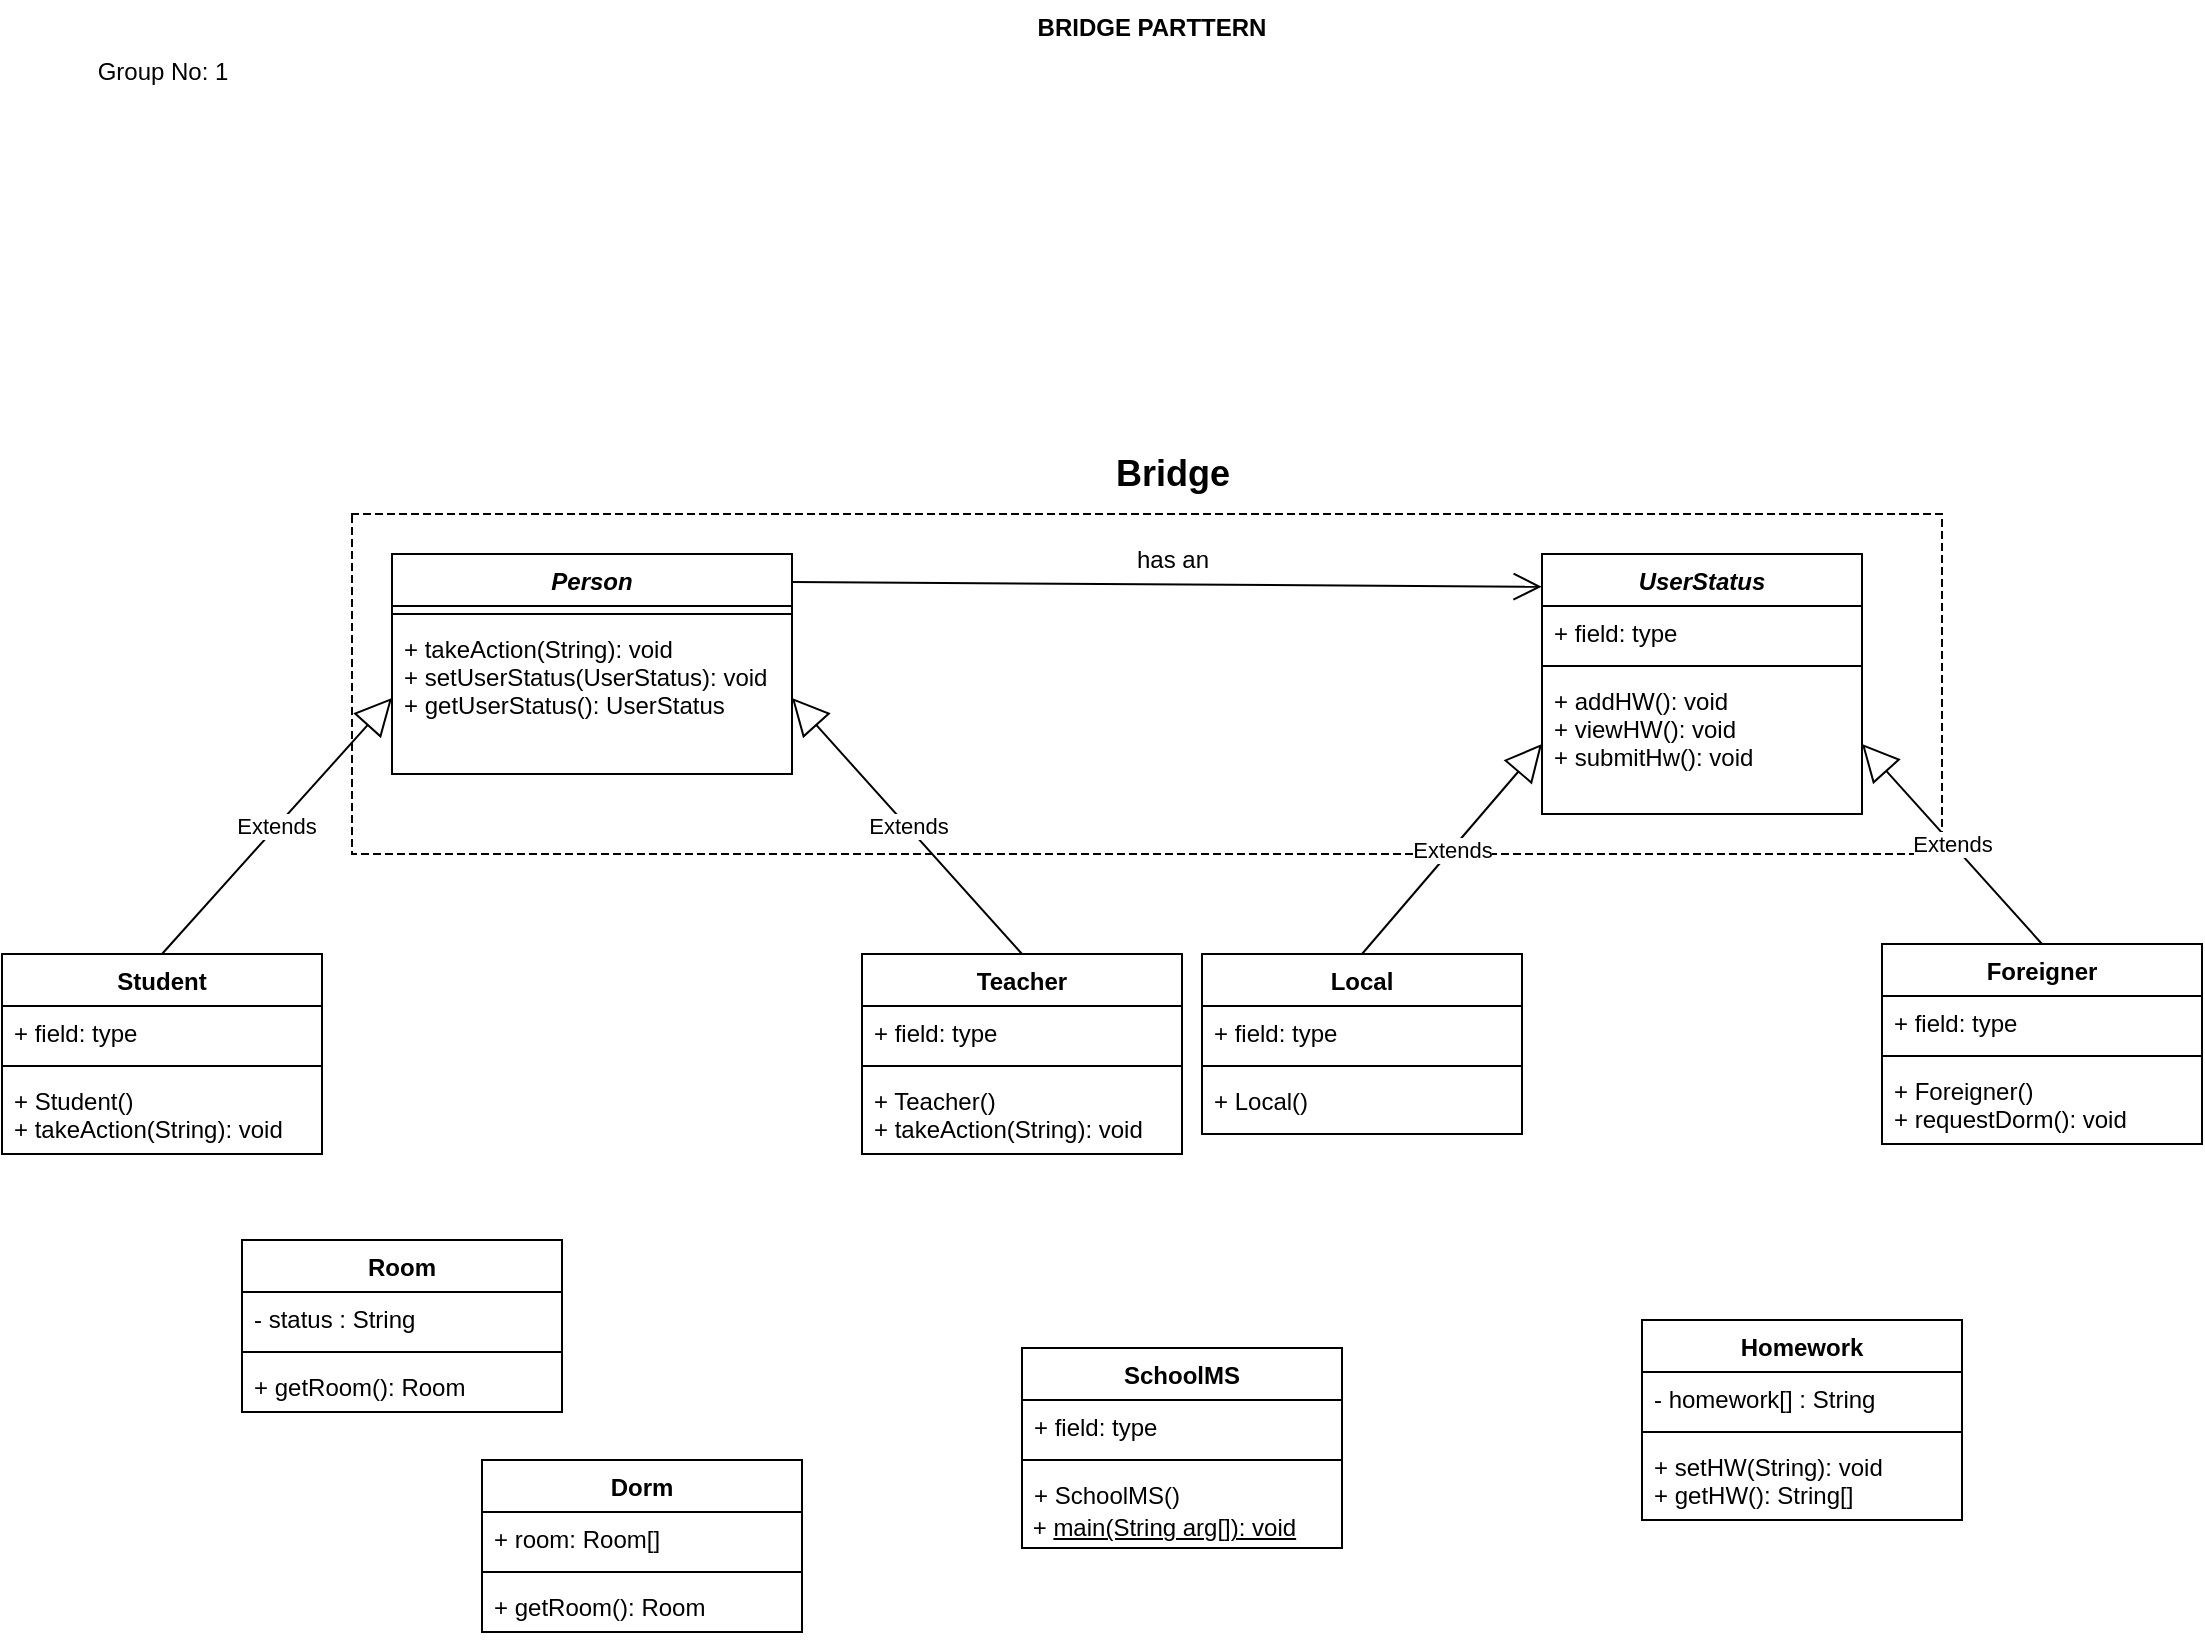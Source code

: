 <mxfile version="13.9.9" type="device"><diagram id="eEHQj2eKtZSkSIJGp74t" name="Page-1"><mxGraphModel dx="1736" dy="1032" grid="1" gridSize="10" guides="1" tooltips="1" connect="1" arrows="1" fold="1" page="1" pageScale="1" pageWidth="1100" pageHeight="850" math="0" shadow="0"><root><mxCell id="0"/><mxCell id="1" parent="0"/><mxCell id="KrdT25A3YWB6-3SZ4sYC-31" value="" style="shape=partialRectangle;html=1;top=1;align=left;dashed=1;" parent="1" vertex="1"><mxGeometry x="175" y="267" width="795" height="170" as="geometry"/></mxCell><mxCell id="UInzxeLf1Jk3Ct_K25Z4-29" value="BRIDGE PARTTERN" style="text;align=center;fontStyle=1;verticalAlign=middle;spacingLeft=3;spacingRight=3;strokeColor=none;rotatable=0;points=[[0,0.5],[1,0.5]];portConstraint=eastwest;" parent="1" vertex="1"><mxGeometry x="517.5" y="10" width="115" height="26" as="geometry"/></mxCell><mxCell id="UInzxeLf1Jk3Ct_K25Z4-30" value="Group No: 1" style="text;html=1;align=center;verticalAlign=middle;resizable=0;points=[];autosize=1;" parent="1" vertex="1"><mxGeometry x="40" y="36" width="80" height="20" as="geometry"/></mxCell><mxCell id="KrdT25A3YWB6-3SZ4sYC-1" value="Person" style="swimlane;fontStyle=3;align=center;verticalAlign=top;childLayout=stackLayout;horizontal=1;startSize=26;horizontalStack=0;resizeParent=1;resizeParentMax=0;resizeLast=0;collapsible=1;marginBottom=0;" parent="1" vertex="1"><mxGeometry x="195" y="287" width="200" height="110" as="geometry"/></mxCell><mxCell id="KrdT25A3YWB6-3SZ4sYC-3" value="" style="line;strokeWidth=1;fillColor=none;align=left;verticalAlign=middle;spacingTop=-1;spacingLeft=3;spacingRight=3;rotatable=0;labelPosition=right;points=[];portConstraint=eastwest;" parent="KrdT25A3YWB6-3SZ4sYC-1" vertex="1"><mxGeometry y="26" width="200" height="8" as="geometry"/></mxCell><mxCell id="KrdT25A3YWB6-3SZ4sYC-4" value="+ takeAction(String): void&#10;+ setUserStatus(UserStatus): void&#10;+ getUserStatus(): UserStatus" style="text;strokeColor=none;fillColor=none;align=left;verticalAlign=top;spacingLeft=4;spacingRight=4;overflow=hidden;rotatable=0;points=[[0,0.5],[1,0.5]];portConstraint=eastwest;" parent="KrdT25A3YWB6-3SZ4sYC-1" vertex="1"><mxGeometry y="34" width="200" height="76" as="geometry"/></mxCell><mxCell id="KrdT25A3YWB6-3SZ4sYC-5" value="UserStatus" style="swimlane;fontStyle=3;align=center;verticalAlign=top;childLayout=stackLayout;horizontal=1;startSize=26;horizontalStack=0;resizeParent=1;resizeParentMax=0;resizeLast=0;collapsible=1;marginBottom=0;" parent="1" vertex="1"><mxGeometry x="770" y="287" width="160" height="130" as="geometry"/></mxCell><mxCell id="KrdT25A3YWB6-3SZ4sYC-6" value="+ field: type" style="text;strokeColor=none;fillColor=none;align=left;verticalAlign=top;spacingLeft=4;spacingRight=4;overflow=hidden;rotatable=0;points=[[0,0.5],[1,0.5]];portConstraint=eastwest;" parent="KrdT25A3YWB6-3SZ4sYC-5" vertex="1"><mxGeometry y="26" width="160" height="26" as="geometry"/></mxCell><mxCell id="KrdT25A3YWB6-3SZ4sYC-7" value="" style="line;strokeWidth=1;fillColor=none;align=left;verticalAlign=middle;spacingTop=-1;spacingLeft=3;spacingRight=3;rotatable=0;labelPosition=right;points=[];portConstraint=eastwest;" parent="KrdT25A3YWB6-3SZ4sYC-5" vertex="1"><mxGeometry y="52" width="160" height="8" as="geometry"/></mxCell><mxCell id="KrdT25A3YWB6-3SZ4sYC-8" value="+ addHW(): void&#10;+ viewHW(): void&#10;+ submitHw(): void" style="text;strokeColor=none;fillColor=none;align=left;verticalAlign=top;spacingLeft=4;spacingRight=4;overflow=hidden;rotatable=0;points=[[0,0.5],[1,0.5]];portConstraint=eastwest;" parent="KrdT25A3YWB6-3SZ4sYC-5" vertex="1"><mxGeometry y="60" width="160" height="70" as="geometry"/></mxCell><mxCell id="KrdT25A3YWB6-3SZ4sYC-9" value="Local" style="swimlane;fontStyle=1;align=center;verticalAlign=top;childLayout=stackLayout;horizontal=1;startSize=26;horizontalStack=0;resizeParent=1;resizeParentMax=0;resizeLast=0;collapsible=1;marginBottom=0;" parent="1" vertex="1"><mxGeometry x="600" y="487" width="160" height="90" as="geometry"/></mxCell><mxCell id="KrdT25A3YWB6-3SZ4sYC-10" value="+ field: type" style="text;strokeColor=none;fillColor=none;align=left;verticalAlign=top;spacingLeft=4;spacingRight=4;overflow=hidden;rotatable=0;points=[[0,0.5],[1,0.5]];portConstraint=eastwest;" parent="KrdT25A3YWB6-3SZ4sYC-9" vertex="1"><mxGeometry y="26" width="160" height="26" as="geometry"/></mxCell><mxCell id="KrdT25A3YWB6-3SZ4sYC-11" value="" style="line;strokeWidth=1;fillColor=none;align=left;verticalAlign=middle;spacingTop=-1;spacingLeft=3;spacingRight=3;rotatable=0;labelPosition=right;points=[];portConstraint=eastwest;" parent="KrdT25A3YWB6-3SZ4sYC-9" vertex="1"><mxGeometry y="52" width="160" height="8" as="geometry"/></mxCell><mxCell id="KrdT25A3YWB6-3SZ4sYC-12" value="+ Local()" style="text;strokeColor=none;fillColor=none;align=left;verticalAlign=top;spacingLeft=4;spacingRight=4;overflow=hidden;rotatable=0;points=[[0,0.5],[1,0.5]];portConstraint=eastwest;" parent="KrdT25A3YWB6-3SZ4sYC-9" vertex="1"><mxGeometry y="60" width="160" height="30" as="geometry"/></mxCell><mxCell id="KrdT25A3YWB6-3SZ4sYC-13" value="Foreigner" style="swimlane;fontStyle=1;align=center;verticalAlign=top;childLayout=stackLayout;horizontal=1;startSize=26;horizontalStack=0;resizeParent=1;resizeParentMax=0;resizeLast=0;collapsible=1;marginBottom=0;" parent="1" vertex="1"><mxGeometry x="940" y="482" width="160" height="100" as="geometry"/></mxCell><mxCell id="KrdT25A3YWB6-3SZ4sYC-14" value="+ field: type" style="text;strokeColor=none;fillColor=none;align=left;verticalAlign=top;spacingLeft=4;spacingRight=4;overflow=hidden;rotatable=0;points=[[0,0.5],[1,0.5]];portConstraint=eastwest;" parent="KrdT25A3YWB6-3SZ4sYC-13" vertex="1"><mxGeometry y="26" width="160" height="26" as="geometry"/></mxCell><mxCell id="KrdT25A3YWB6-3SZ4sYC-15" value="" style="line;strokeWidth=1;fillColor=none;align=left;verticalAlign=middle;spacingTop=-1;spacingLeft=3;spacingRight=3;rotatable=0;labelPosition=right;points=[];portConstraint=eastwest;" parent="KrdT25A3YWB6-3SZ4sYC-13" vertex="1"><mxGeometry y="52" width="160" height="8" as="geometry"/></mxCell><mxCell id="KrdT25A3YWB6-3SZ4sYC-16" value="+ Foreigner()&#10;+ requestDorm(): void" style="text;strokeColor=none;fillColor=none;align=left;verticalAlign=top;spacingLeft=4;spacingRight=4;overflow=hidden;rotatable=0;points=[[0,0.5],[1,0.5]];portConstraint=eastwest;" parent="KrdT25A3YWB6-3SZ4sYC-13" vertex="1"><mxGeometry y="60" width="160" height="40" as="geometry"/></mxCell><mxCell id="KrdT25A3YWB6-3SZ4sYC-17" value="Extends" style="endArrow=block;endSize=16;endFill=0;html=1;entryX=0;entryY=0.5;entryDx=0;entryDy=0;exitX=0.5;exitY=0;exitDx=0;exitDy=0;" parent="1" source="KrdT25A3YWB6-3SZ4sYC-9" target="KrdT25A3YWB6-3SZ4sYC-8" edge="1"><mxGeometry width="160" relative="1" as="geometry"><mxPoint x="575" y="527" as="sourcePoint"/><mxPoint x="735" y="527" as="targetPoint"/></mxGeometry></mxCell><mxCell id="KrdT25A3YWB6-3SZ4sYC-18" value="Extends" style="endArrow=block;endSize=16;endFill=0;html=1;entryX=1;entryY=0.5;entryDx=0;entryDy=0;exitX=0.5;exitY=0;exitDx=0;exitDy=0;" parent="1" source="KrdT25A3YWB6-3SZ4sYC-13" target="KrdT25A3YWB6-3SZ4sYC-8" edge="1"><mxGeometry width="160" relative="1" as="geometry"><mxPoint x="967.5" y="474" as="sourcePoint"/><mxPoint x="1012.5" y="369" as="targetPoint"/></mxGeometry></mxCell><mxCell id="KrdT25A3YWB6-3SZ4sYC-19" value="Student" style="swimlane;fontStyle=1;align=center;verticalAlign=top;childLayout=stackLayout;horizontal=1;startSize=26;horizontalStack=0;resizeParent=1;resizeParentMax=0;resizeLast=0;collapsible=1;marginBottom=0;" parent="1" vertex="1"><mxGeometry y="487" width="160" height="100" as="geometry"/></mxCell><mxCell id="KrdT25A3YWB6-3SZ4sYC-20" value="+ field: type" style="text;strokeColor=none;fillColor=none;align=left;verticalAlign=top;spacingLeft=4;spacingRight=4;overflow=hidden;rotatable=0;points=[[0,0.5],[1,0.5]];portConstraint=eastwest;" parent="KrdT25A3YWB6-3SZ4sYC-19" vertex="1"><mxGeometry y="26" width="160" height="26" as="geometry"/></mxCell><mxCell id="KrdT25A3YWB6-3SZ4sYC-21" value="" style="line;strokeWidth=1;fillColor=none;align=left;verticalAlign=middle;spacingTop=-1;spacingLeft=3;spacingRight=3;rotatable=0;labelPosition=right;points=[];portConstraint=eastwest;" parent="KrdT25A3YWB6-3SZ4sYC-19" vertex="1"><mxGeometry y="52" width="160" height="8" as="geometry"/></mxCell><mxCell id="KrdT25A3YWB6-3SZ4sYC-22" value="+ Student()&#10;+ takeAction(String): void " style="text;strokeColor=none;fillColor=none;align=left;verticalAlign=top;spacingLeft=4;spacingRight=4;overflow=hidden;rotatable=0;points=[[0,0.5],[1,0.5]];portConstraint=eastwest;" parent="KrdT25A3YWB6-3SZ4sYC-19" vertex="1"><mxGeometry y="60" width="160" height="40" as="geometry"/></mxCell><mxCell id="KrdT25A3YWB6-3SZ4sYC-23" value="Teacher" style="swimlane;fontStyle=1;align=center;verticalAlign=top;childLayout=stackLayout;horizontal=1;startSize=26;horizontalStack=0;resizeParent=1;resizeParentMax=0;resizeLast=0;collapsible=1;marginBottom=0;" parent="1" vertex="1"><mxGeometry x="430" y="487" width="160" height="100" as="geometry"/></mxCell><mxCell id="KrdT25A3YWB6-3SZ4sYC-24" value="+ field: type" style="text;strokeColor=none;fillColor=none;align=left;verticalAlign=top;spacingLeft=4;spacingRight=4;overflow=hidden;rotatable=0;points=[[0,0.5],[1,0.5]];portConstraint=eastwest;" parent="KrdT25A3YWB6-3SZ4sYC-23" vertex="1"><mxGeometry y="26" width="160" height="26" as="geometry"/></mxCell><mxCell id="KrdT25A3YWB6-3SZ4sYC-25" value="" style="line;strokeWidth=1;fillColor=none;align=left;verticalAlign=middle;spacingTop=-1;spacingLeft=3;spacingRight=3;rotatable=0;labelPosition=right;points=[];portConstraint=eastwest;" parent="KrdT25A3YWB6-3SZ4sYC-23" vertex="1"><mxGeometry y="52" width="160" height="8" as="geometry"/></mxCell><mxCell id="KrdT25A3YWB6-3SZ4sYC-26" value="+ Teacher()&#10;+ takeAction(String): void " style="text;strokeColor=none;fillColor=none;align=left;verticalAlign=top;spacingLeft=4;spacingRight=4;overflow=hidden;rotatable=0;points=[[0,0.5],[1,0.5]];portConstraint=eastwest;" parent="KrdT25A3YWB6-3SZ4sYC-23" vertex="1"><mxGeometry y="60" width="160" height="40" as="geometry"/></mxCell><mxCell id="KrdT25A3YWB6-3SZ4sYC-27" value="Extends" style="endArrow=block;endSize=16;endFill=0;html=1;entryX=0;entryY=0.5;entryDx=0;entryDy=0;exitX=0.5;exitY=0;exitDx=0;exitDy=0;" parent="1" source="KrdT25A3YWB6-3SZ4sYC-19" target="KrdT25A3YWB6-3SZ4sYC-4" edge="1"><mxGeometry width="160" relative="1" as="geometry"><mxPoint x="145" y="487" as="sourcePoint"/><mxPoint x="247.5" y="382" as="targetPoint"/></mxGeometry></mxCell><mxCell id="KrdT25A3YWB6-3SZ4sYC-28" value="Extends" style="endArrow=block;endSize=16;endFill=0;html=1;entryX=1;entryY=0.5;entryDx=0;entryDy=0;exitX=0.5;exitY=0;exitDx=0;exitDy=0;" parent="1" source="KrdT25A3YWB6-3SZ4sYC-23" target="KrdT25A3YWB6-3SZ4sYC-4" edge="1"><mxGeometry width="160" relative="1" as="geometry"><mxPoint x="645" y="507" as="sourcePoint"/><mxPoint x="747.5" y="402" as="targetPoint"/></mxGeometry></mxCell><mxCell id="KrdT25A3YWB6-3SZ4sYC-29" value="" style="endArrow=open;endFill=1;endSize=12;html=1;entryX=-0.001;entryY=0.126;entryDx=0;entryDy=0;exitX=1.002;exitY=0.127;exitDx=0;exitDy=0;exitPerimeter=0;entryPerimeter=0;" parent="1" source="KrdT25A3YWB6-3SZ4sYC-1" target="KrdT25A3YWB6-3SZ4sYC-5" edge="1"><mxGeometry width="160" relative="1" as="geometry"><mxPoint x="400" y="326" as="sourcePoint"/><mxPoint x="625" y="329.5" as="targetPoint"/></mxGeometry></mxCell><mxCell id="KrdT25A3YWB6-3SZ4sYC-30" value="has an" style="text;html=1;align=center;verticalAlign=middle;resizable=0;points=[];autosize=1;" parent="1" vertex="1"><mxGeometry x="560" y="280" width="50" height="20" as="geometry"/></mxCell><mxCell id="KrdT25A3YWB6-3SZ4sYC-32" value="&lt;b&gt;&lt;font style=&quot;font-size: 18px&quot;&gt;Bridge&lt;/font&gt;&lt;/b&gt;" style="text;html=1;align=center;verticalAlign=middle;resizable=0;points=[];autosize=1;" parent="1" vertex="1"><mxGeometry x="550" y="237" width="70" height="20" as="geometry"/></mxCell><mxCell id="OeA7rfEBYmi5o3ksBRBl-1" value="Homework" style="swimlane;fontStyle=1;align=center;verticalAlign=top;childLayout=stackLayout;horizontal=1;startSize=26;horizontalStack=0;resizeParent=1;resizeParentMax=0;resizeLast=0;collapsible=1;marginBottom=0;" vertex="1" parent="1"><mxGeometry x="820" y="670" width="160" height="100" as="geometry"/></mxCell><mxCell id="OeA7rfEBYmi5o3ksBRBl-2" value="- homework[] : String" style="text;strokeColor=none;fillColor=none;align=left;verticalAlign=top;spacingLeft=4;spacingRight=4;overflow=hidden;rotatable=0;points=[[0,0.5],[1,0.5]];portConstraint=eastwest;" vertex="1" parent="OeA7rfEBYmi5o3ksBRBl-1"><mxGeometry y="26" width="160" height="26" as="geometry"/></mxCell><mxCell id="OeA7rfEBYmi5o3ksBRBl-3" value="" style="line;strokeWidth=1;fillColor=none;align=left;verticalAlign=middle;spacingTop=-1;spacingLeft=3;spacingRight=3;rotatable=0;labelPosition=right;points=[];portConstraint=eastwest;" vertex="1" parent="OeA7rfEBYmi5o3ksBRBl-1"><mxGeometry y="52" width="160" height="8" as="geometry"/></mxCell><mxCell id="OeA7rfEBYmi5o3ksBRBl-4" value="+ setHW(String): void&#10;+ getHW(): String[]" style="text;strokeColor=none;fillColor=none;align=left;verticalAlign=top;spacingLeft=4;spacingRight=4;overflow=hidden;rotatable=0;points=[[0,0.5],[1,0.5]];portConstraint=eastwest;" vertex="1" parent="OeA7rfEBYmi5o3ksBRBl-1"><mxGeometry y="60" width="160" height="40" as="geometry"/></mxCell><mxCell id="OeA7rfEBYmi5o3ksBRBl-5" value="SchoolMS" style="swimlane;fontStyle=1;align=center;verticalAlign=top;childLayout=stackLayout;horizontal=1;startSize=26;horizontalStack=0;resizeParent=1;resizeParentMax=0;resizeLast=0;collapsible=1;marginBottom=0;" vertex="1" parent="1"><mxGeometry x="510" y="684" width="160" height="100" as="geometry"/></mxCell><mxCell id="OeA7rfEBYmi5o3ksBRBl-6" value="+ field: type" style="text;strokeColor=none;fillColor=none;align=left;verticalAlign=top;spacingLeft=4;spacingRight=4;overflow=hidden;rotatable=0;points=[[0,0.5],[1,0.5]];portConstraint=eastwest;" vertex="1" parent="OeA7rfEBYmi5o3ksBRBl-5"><mxGeometry y="26" width="160" height="26" as="geometry"/></mxCell><mxCell id="OeA7rfEBYmi5o3ksBRBl-7" value="" style="line;strokeWidth=1;fillColor=none;align=left;verticalAlign=middle;spacingTop=-1;spacingLeft=3;spacingRight=3;rotatable=0;labelPosition=right;points=[];portConstraint=eastwest;" vertex="1" parent="OeA7rfEBYmi5o3ksBRBl-5"><mxGeometry y="52" width="160" height="8" as="geometry"/></mxCell><mxCell id="OeA7rfEBYmi5o3ksBRBl-8" value="+ SchoolMS()&#10;" style="text;strokeColor=none;fillColor=none;align=left;verticalAlign=top;spacingLeft=4;spacingRight=4;overflow=hidden;rotatable=0;points=[[0,0.5],[1,0.5]];portConstraint=eastwest;fontStyle=0" vertex="1" parent="OeA7rfEBYmi5o3ksBRBl-5"><mxGeometry y="60" width="160" height="20" as="geometry"/></mxCell><mxCell id="OeA7rfEBYmi5o3ksBRBl-9" value="&amp;nbsp;+ &lt;u&gt;main(String arg[]): void&lt;/u&gt;" style="text;html=1;align=left;verticalAlign=middle;resizable=0;points=[];autosize=1;" vertex="1" parent="OeA7rfEBYmi5o3ksBRBl-5"><mxGeometry y="80" width="160" height="20" as="geometry"/></mxCell><mxCell id="OeA7rfEBYmi5o3ksBRBl-10" value="Room" style="swimlane;fontStyle=1;align=center;verticalAlign=top;childLayout=stackLayout;horizontal=1;startSize=26;horizontalStack=0;resizeParent=1;resizeParentMax=0;resizeLast=0;collapsible=1;marginBottom=0;" vertex="1" parent="1"><mxGeometry x="120" y="630" width="160" height="86" as="geometry"/></mxCell><mxCell id="OeA7rfEBYmi5o3ksBRBl-11" value="- status : String" style="text;strokeColor=none;fillColor=none;align=left;verticalAlign=top;spacingLeft=4;spacingRight=4;overflow=hidden;rotatable=0;points=[[0,0.5],[1,0.5]];portConstraint=eastwest;" vertex="1" parent="OeA7rfEBYmi5o3ksBRBl-10"><mxGeometry y="26" width="160" height="26" as="geometry"/></mxCell><mxCell id="OeA7rfEBYmi5o3ksBRBl-12" value="" style="line;strokeWidth=1;fillColor=none;align=left;verticalAlign=middle;spacingTop=-1;spacingLeft=3;spacingRight=3;rotatable=0;labelPosition=right;points=[];portConstraint=eastwest;" vertex="1" parent="OeA7rfEBYmi5o3ksBRBl-10"><mxGeometry y="52" width="160" height="8" as="geometry"/></mxCell><mxCell id="OeA7rfEBYmi5o3ksBRBl-13" value="+ getRoom(): Room" style="text;strokeColor=none;fillColor=none;align=left;verticalAlign=top;spacingLeft=4;spacingRight=4;overflow=hidden;rotatable=0;points=[[0,0.5],[1,0.5]];portConstraint=eastwest;" vertex="1" parent="OeA7rfEBYmi5o3ksBRBl-10"><mxGeometry y="60" width="160" height="26" as="geometry"/></mxCell><mxCell id="OeA7rfEBYmi5o3ksBRBl-14" value="Dorm" style="swimlane;fontStyle=1;align=center;verticalAlign=top;childLayout=stackLayout;horizontal=1;startSize=26;horizontalStack=0;resizeParent=1;resizeParentMax=0;resizeLast=0;collapsible=1;marginBottom=0;" vertex="1" parent="1"><mxGeometry x="240" y="740" width="160" height="86" as="geometry"/></mxCell><mxCell id="OeA7rfEBYmi5o3ksBRBl-15" value="+ room: Room[]" style="text;strokeColor=none;fillColor=none;align=left;verticalAlign=top;spacingLeft=4;spacingRight=4;overflow=hidden;rotatable=0;points=[[0,0.5],[1,0.5]];portConstraint=eastwest;" vertex="1" parent="OeA7rfEBYmi5o3ksBRBl-14"><mxGeometry y="26" width="160" height="26" as="geometry"/></mxCell><mxCell id="OeA7rfEBYmi5o3ksBRBl-16" value="" style="line;strokeWidth=1;fillColor=none;align=left;verticalAlign=middle;spacingTop=-1;spacingLeft=3;spacingRight=3;rotatable=0;labelPosition=right;points=[];portConstraint=eastwest;" vertex="1" parent="OeA7rfEBYmi5o3ksBRBl-14"><mxGeometry y="52" width="160" height="8" as="geometry"/></mxCell><mxCell id="OeA7rfEBYmi5o3ksBRBl-17" value="+ getRoom(): Room" style="text;strokeColor=none;fillColor=none;align=left;verticalAlign=top;spacingLeft=4;spacingRight=4;overflow=hidden;rotatable=0;points=[[0,0.5],[1,0.5]];portConstraint=eastwest;" vertex="1" parent="OeA7rfEBYmi5o3ksBRBl-14"><mxGeometry y="60" width="160" height="26" as="geometry"/></mxCell></root></mxGraphModel></diagram></mxfile>